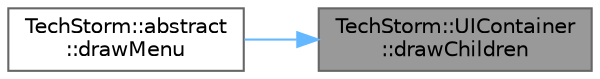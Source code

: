 digraph "TechStorm::UIContainer::drawChildren"
{
 // LATEX_PDF_SIZE
  bgcolor="transparent";
  edge [fontname=Helvetica,fontsize=10,labelfontname=Helvetica,labelfontsize=10];
  node [fontname=Helvetica,fontsize=10,shape=box,height=0.2,width=0.4];
  rankdir="RL";
  Node1 [id="Node000001",label="TechStorm::UIContainer\l::drawChildren",height=0.2,width=0.4,color="gray40", fillcolor="grey60", style="filled", fontcolor="black",tooltip=" "];
  Node1 -> Node2 [id="edge1_Node000001_Node000002",dir="back",color="steelblue1",style="solid",tooltip=" "];
  Node2 [id="Node000002",label="TechStorm::abstract\l::drawMenu",height=0.2,width=0.4,color="grey40", fillcolor="white", style="filled",URL="$class_tech_storm_1_1abstract.html#a3e9b67967c03d1eb72d7c49c17fa1935",tooltip=" "];
}

